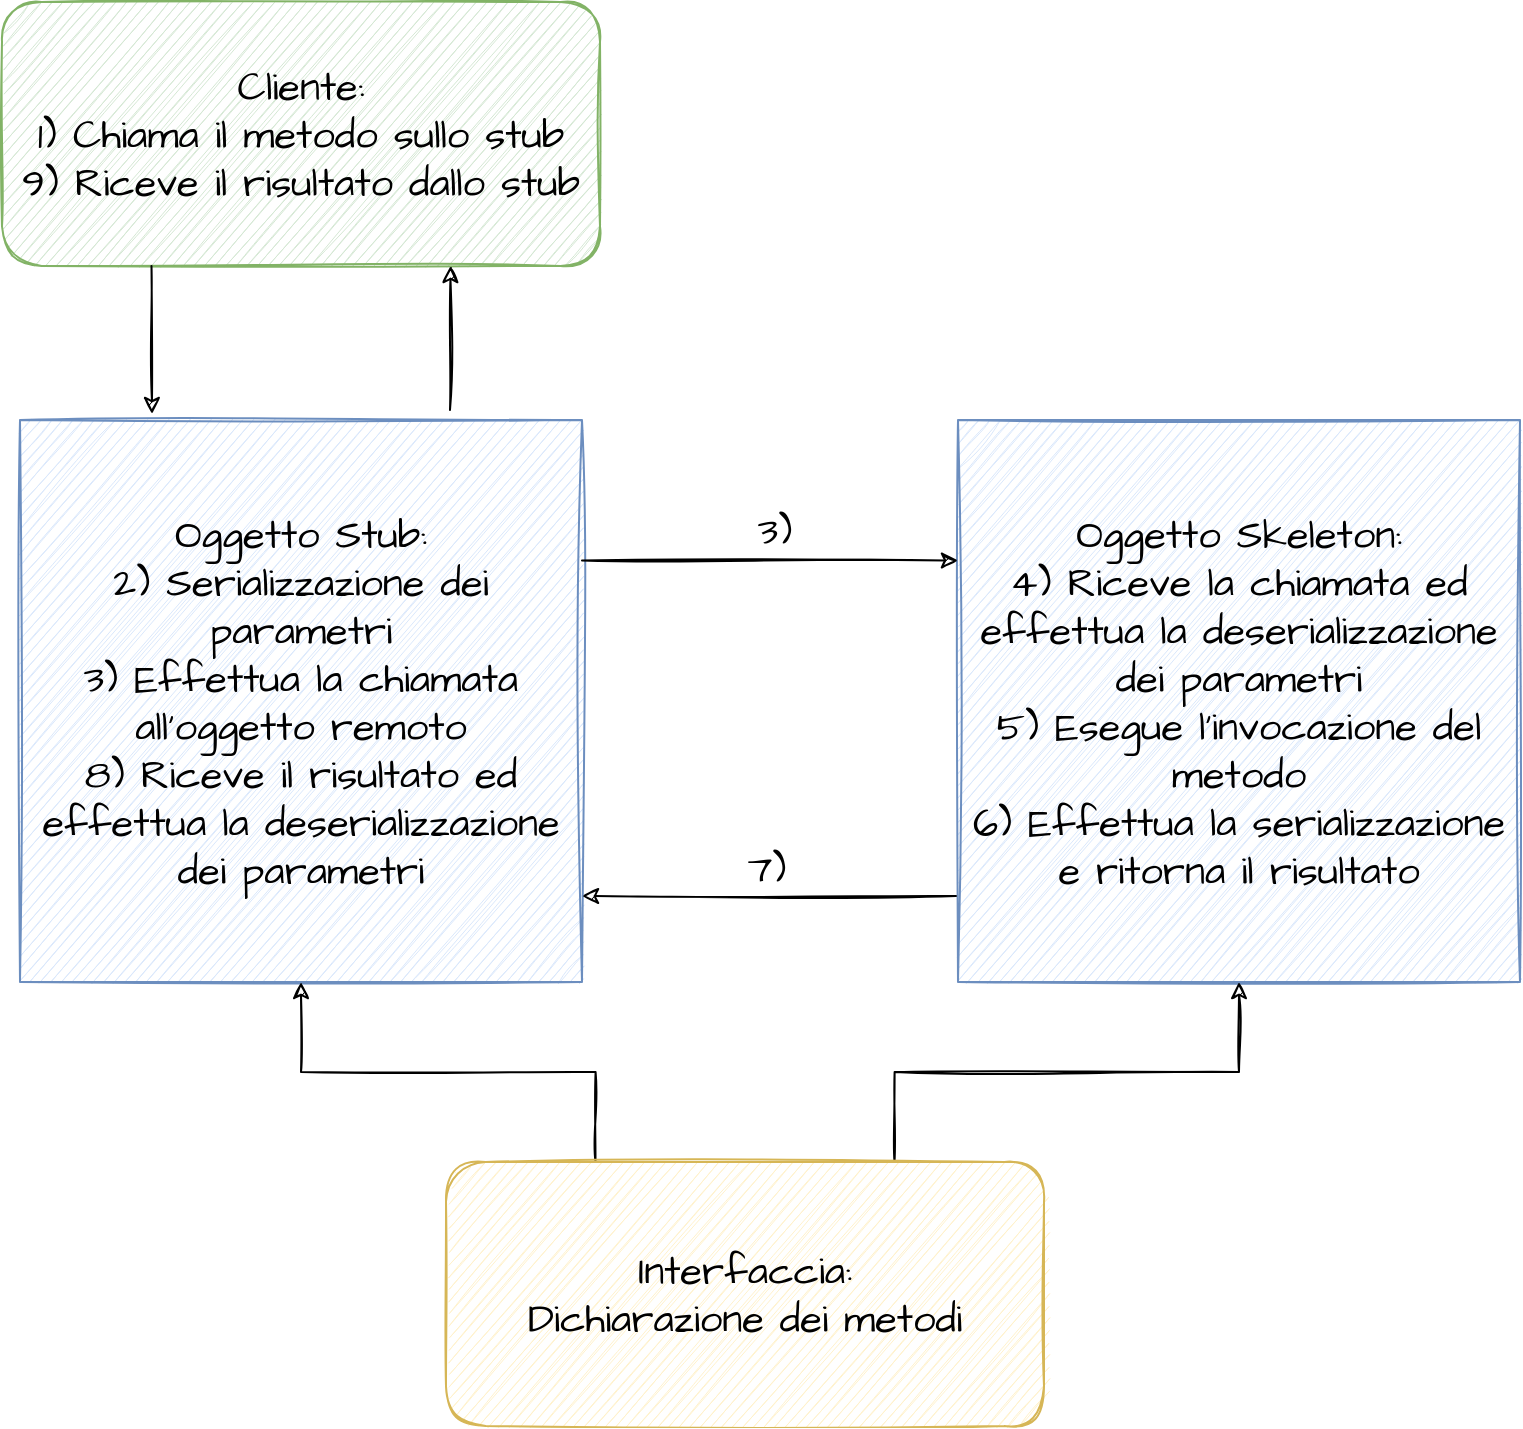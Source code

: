 <mxfile version="15.9.6" type="device"><diagram id="iR7kW6d5z7mH8W_eMVzF" name="Page-1"><mxGraphModel dx="1422" dy="780" grid="0" gridSize="10" guides="1" tooltips="1" connect="1" arrows="1" fold="1" page="1" pageScale="1" pageWidth="827" pageHeight="1169" math="0" shadow="0"><root><mxCell id="0"/><mxCell id="1" parent="0"/><mxCell id="LwVA78MGahFg6l0W7koL-2" value="&lt;div&gt;Cliente:&lt;/div&gt;&lt;div&gt;1) Chiama il metodo sullo stub&lt;/div&gt;&lt;div&gt;9) Riceve il risultato dallo stub&lt;br&gt;&lt;/div&gt;" style="rounded=1;whiteSpace=wrap;html=1;sketch=1;hachureGap=4;fontFamily=Architects Daughter;fontSource=https%3A%2F%2Ffonts.googleapis.com%2Fcss%3Ffamily%3DArchitects%2BDaughter;fontSize=20;fillColor=#d5e8d4;strokeColor=#82b366;" parent="1" vertex="1"><mxGeometry x="42" y="102" width="299" height="132" as="geometry"/></mxCell><mxCell id="GpaloP-7aL-y5KStjevf-1" value="&lt;div&gt;Oggetto Stub:&lt;/div&gt;&lt;div&gt;2) Serializzazione dei parametri&lt;/div&gt;&lt;div&gt;3) Effettua la chiamata all'oggetto remoto&lt;br&gt;&lt;/div&gt;&lt;div&gt;8) Riceve il risultato ed effettua la deserializzazione dei parametri&lt;br&gt;&lt;/div&gt;" style="whiteSpace=wrap;html=1;aspect=fixed;fontSize=20;sketch=1;fontFamily=Architects Daughter;fontSource=https%3A%2F%2Ffonts.googleapis.com%2Fcss%3Ffamily%3DArchitects%2BDaughter;fillColor=#dae8fc;strokeColor=#6c8ebf;" vertex="1" parent="1"><mxGeometry x="51" y="311" width="281" height="281" as="geometry"/></mxCell><mxCell id="GpaloP-7aL-y5KStjevf-2" value="&lt;div&gt;Oggetto Skeleton:&lt;/div&gt;&lt;div&gt;4) Riceve la chiamata ed effettua la deserializzazione dei parametri&lt;br&gt;&lt;/div&gt;&lt;div&gt;5) Esegue l'invocazione del metodo&lt;/div&gt;&lt;div&gt;6) Effettua la serializzazione e ritorna il risultato&lt;br&gt;&lt;/div&gt;" style="whiteSpace=wrap;html=1;aspect=fixed;fontSize=20;sketch=1;fontFamily=Architects Daughter;fontSource=https%3A%2F%2Ffonts.googleapis.com%2Fcss%3Ffamily%3DArchitects%2BDaughter;fillColor=#dae8fc;strokeColor=#6c8ebf;" vertex="1" parent="1"><mxGeometry x="520" y="311" width="281" height="281" as="geometry"/></mxCell><mxCell id="GpaloP-7aL-y5KStjevf-4" value="" style="endArrow=classic;html=1;rounded=0;sketch=1;fontFamily=Architects Daughter;fontSource=https%3A%2F%2Ffonts.googleapis.com%2Fcss%3Ffamily%3DArchitects%2BDaughter;fontSize=20;entryX=0.75;entryY=1;entryDx=0;entryDy=0;" edge="1" parent="1" target="LwVA78MGahFg6l0W7koL-2"><mxGeometry width="50" height="50" relative="1" as="geometry"><mxPoint x="266" y="306" as="sourcePoint"/><mxPoint x="269" y="259" as="targetPoint"/></mxGeometry></mxCell><mxCell id="GpaloP-7aL-y5KStjevf-5" value="" style="endArrow=classic;html=1;rounded=0;sketch=1;fontFamily=Architects Daughter;fontSource=https%3A%2F%2Ffonts.googleapis.com%2Fcss%3Ffamily%3DArchitects%2BDaughter;fontSize=20;exitX=0.25;exitY=1;exitDx=0;exitDy=0;" edge="1" parent="1" source="LwVA78MGahFg6l0W7koL-2"><mxGeometry width="50" height="50" relative="1" as="geometry"><mxPoint x="27" y="306" as="sourcePoint"/><mxPoint x="117" y="308" as="targetPoint"/></mxGeometry></mxCell><mxCell id="GpaloP-7aL-y5KStjevf-7" style="edgeStyle=orthogonalEdgeStyle;rounded=0;sketch=1;orthogonalLoop=1;jettySize=auto;html=1;exitX=0.25;exitY=0;exitDx=0;exitDy=0;fontFamily=Architects Daughter;fontSource=https%3A%2F%2Ffonts.googleapis.com%2Fcss%3Ffamily%3DArchitects%2BDaughter;fontSize=20;" edge="1" parent="1" source="GpaloP-7aL-y5KStjevf-6" target="GpaloP-7aL-y5KStjevf-1"><mxGeometry relative="1" as="geometry"/></mxCell><mxCell id="GpaloP-7aL-y5KStjevf-8" style="edgeStyle=orthogonalEdgeStyle;rounded=0;sketch=1;orthogonalLoop=1;jettySize=auto;html=1;exitX=0.75;exitY=0;exitDx=0;exitDy=0;entryX=0.5;entryY=1;entryDx=0;entryDy=0;fontFamily=Architects Daughter;fontSource=https%3A%2F%2Ffonts.googleapis.com%2Fcss%3Ffamily%3DArchitects%2BDaughter;fontSize=20;" edge="1" parent="1" source="GpaloP-7aL-y5KStjevf-6" target="GpaloP-7aL-y5KStjevf-2"><mxGeometry relative="1" as="geometry"/></mxCell><mxCell id="GpaloP-7aL-y5KStjevf-6" value="&lt;div&gt;Interfaccia:&lt;/div&gt;&lt;div&gt;Dichiarazione dei metodi&lt;br&gt;&lt;/div&gt;" style="rounded=1;whiteSpace=wrap;html=1;sketch=1;hachureGap=4;fontFamily=Architects Daughter;fontSource=https%3A%2F%2Ffonts.googleapis.com%2Fcss%3Ffamily%3DArchitects%2BDaughter;fontSize=20;fillColor=#fff2cc;strokeColor=#d6b656;" vertex="1" parent="1"><mxGeometry x="264" y="682" width="299" height="132" as="geometry"/></mxCell><mxCell id="GpaloP-7aL-y5KStjevf-9" value="3)" style="endArrow=classic;html=1;rounded=0;sketch=1;fontFamily=Architects Daughter;fontSource=https%3A%2F%2Ffonts.googleapis.com%2Fcss%3Ffamily%3DArchitects%2BDaughter;fontSize=20;entryX=0;entryY=0.25;entryDx=0;entryDy=0;exitX=1;exitY=0.25;exitDx=0;exitDy=0;labelBackgroundColor=none;" edge="1" parent="1" source="GpaloP-7aL-y5KStjevf-1" target="GpaloP-7aL-y5KStjevf-2"><mxGeometry x="0.021" y="15" width="50" height="50" relative="1" as="geometry"><mxPoint x="336" y="426" as="sourcePoint"/><mxPoint x="386" y="376" as="targetPoint"/><mxPoint as="offset"/></mxGeometry></mxCell><mxCell id="GpaloP-7aL-y5KStjevf-11" value="7)" style="endArrow=classic;html=1;rounded=0;sketch=1;fontFamily=Architects Daughter;fontSource=https%3A%2F%2Ffonts.googleapis.com%2Fcss%3Ffamily%3DArchitects%2BDaughter;fontSize=20;entryX=1;entryY=0.847;entryDx=0;entryDy=0;entryPerimeter=0;labelBackgroundColor=none;" edge="1" parent="1" target="GpaloP-7aL-y5KStjevf-1"><mxGeometry x="0.016" y="-14" width="50" height="50" relative="1" as="geometry"><mxPoint x="519" y="549" as="sourcePoint"/><mxPoint x="471" y="568" as="targetPoint"/><mxPoint as="offset"/></mxGeometry></mxCell></root></mxGraphModel></diagram></mxfile>